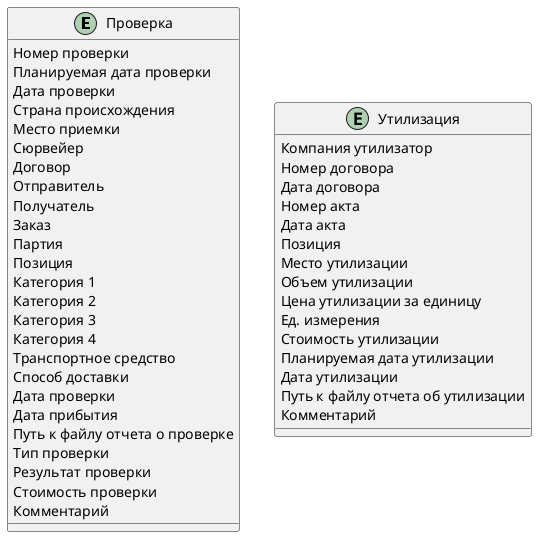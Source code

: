 @startuml
' hide the spot
' hide circle

' avoid problems with angled crows feet
skinparam linetype ortho

entity Проверка {
Номер проверки
Планируемая дата проверки
Дата проверки
Страна происхождения
Место приемки
Сюрвейер
Договор
Отправитель
Получатель
Заказ
Партия
Позиция
Категория 1
Категория 2
Категория 3
Категория 4
Транспортное средство
Способ доставки
Дата проверки
Дата прибытия
Путь к файлу отчета о проверке
Тип проверки
Результат проверки
Стоимость проверки
Комментарий
}

entity Утилизация {
Компания утилизатор
Номер договора
Дата договора
Номер акта
Дата акта
Позиция
Место утилизации
Объем утилизации
Цена утилизации за единицу
Ед. измерения
Стоимость утилизации
Планируемая дата утилизации
Дата утилизации
Путь к файлу отчета об утилизации
Комментарий
}

@enduml
